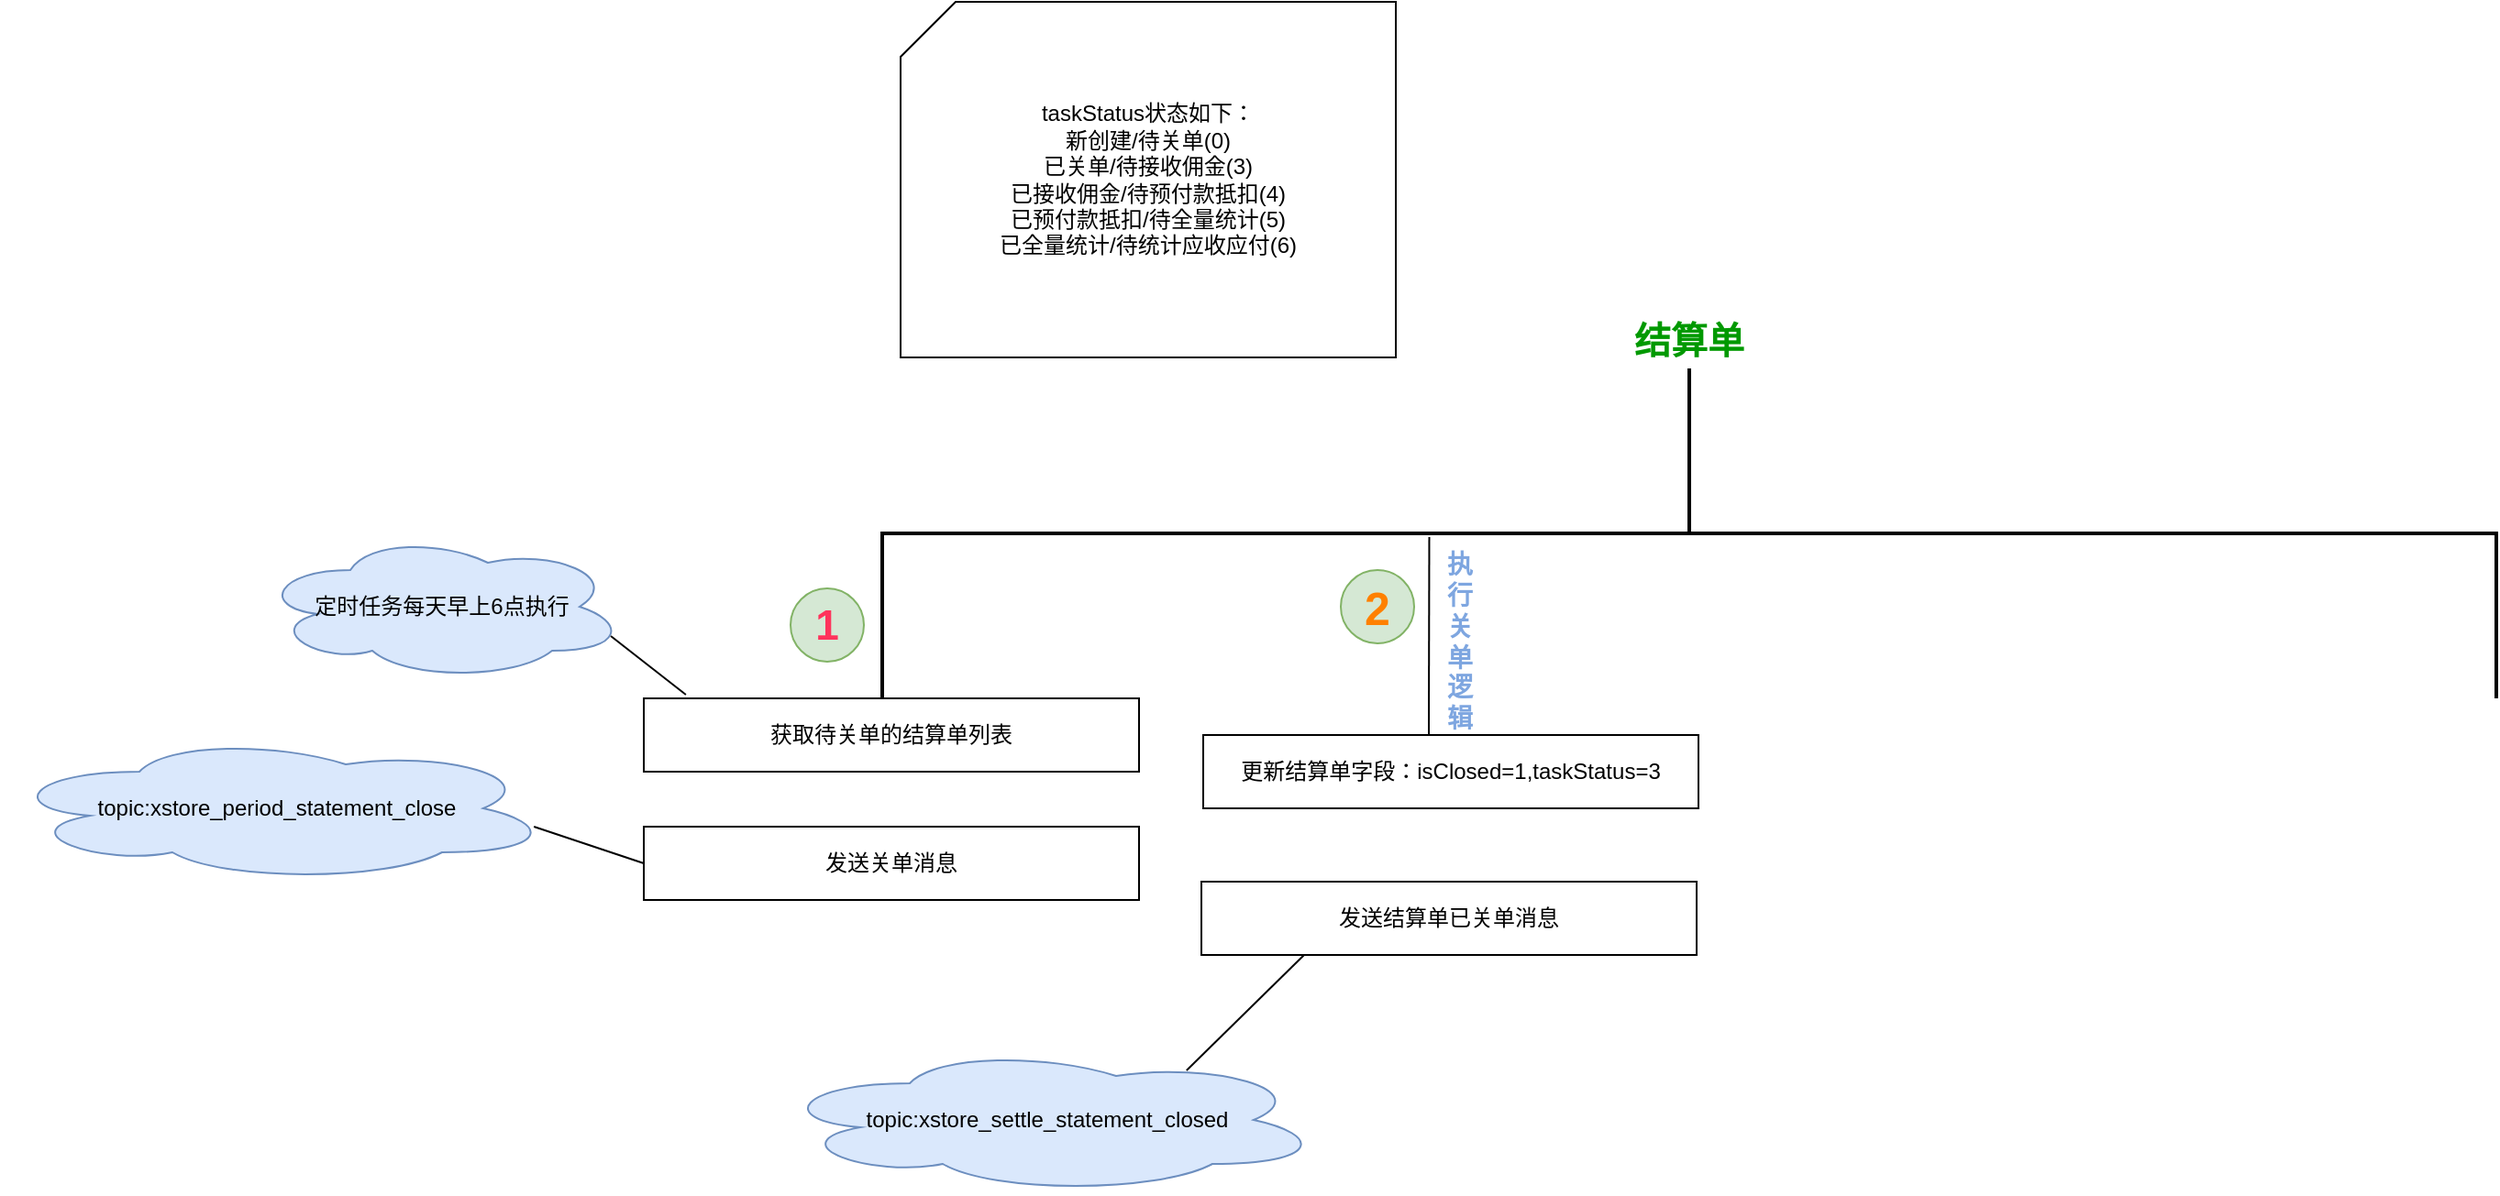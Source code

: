 <mxfile version="11.1.1" type="github"><diagram id="C5Zspx6FG5GKpHfy4KO2" name="计费结算票据全域"><mxGraphModel dx="1961" dy="1931" grid="1" gridSize="10" guides="1" tooltips="1" connect="1" arrows="1" fold="1" page="1" pageScale="1" pageWidth="827" pageHeight="1169" math="0" shadow="0"><root><mxCell id="0"/><mxCell id="1" parent="0"/><mxCell id="KCnSIdpLE4XOOcEvIByP-1" value="" style="strokeWidth=2;html=1;shape=mxgraph.flowchart.annotation_2;align=left;pointerEvents=1;direction=south;" vertex="1" parent="1"><mxGeometry x="-300" y="20" width="880" height="180" as="geometry"/></mxCell><mxCell id="KCnSIdpLE4XOOcEvIByP-2" value="获取待关单的结算单列表" style="rounded=0;whiteSpace=wrap;html=1;" vertex="1" parent="1"><mxGeometry x="-430" y="200" width="270" height="40" as="geometry"/></mxCell><mxCell id="KCnSIdpLE4XOOcEvIByP-3" value="定时任务每天早上6点执行" style="ellipse;shape=cloud;whiteSpace=wrap;html=1;fillColor=#dae8fc;strokeColor=#6c8ebf;" vertex="1" parent="1"><mxGeometry x="-640" y="110" width="200" height="80" as="geometry"/></mxCell><mxCell id="KCnSIdpLE4XOOcEvIByP-4" value="发送关单消息" style="rounded=0;whiteSpace=wrap;html=1;" vertex="1" parent="1"><mxGeometry x="-430" y="270" width="270" height="40" as="geometry"/></mxCell><mxCell id="KCnSIdpLE4XOOcEvIByP-5" value="" style="endArrow=none;html=1;exitX=0.96;exitY=0.7;exitDx=0;exitDy=0;exitPerimeter=0;entryX=0.085;entryY=-0.05;entryDx=0;entryDy=0;entryPerimeter=0;" edge="1" parent="1" source="KCnSIdpLE4XOOcEvIByP-3" target="KCnSIdpLE4XOOcEvIByP-2"><mxGeometry width="50" height="50" relative="1" as="geometry"><mxPoint x="-470" y="220" as="sourcePoint"/><mxPoint x="-420" y="170" as="targetPoint"/></mxGeometry></mxCell><mxCell id="KCnSIdpLE4XOOcEvIByP-6" value="topic:xstore_period_statement_close" style="ellipse;shape=cloud;whiteSpace=wrap;html=1;fillColor=#dae8fc;strokeColor=#6c8ebf;" vertex="1" parent="1"><mxGeometry x="-780" y="220" width="300" height="80" as="geometry"/></mxCell><mxCell id="KCnSIdpLE4XOOcEvIByP-7" value="" style="endArrow=none;html=1;exitX=0.967;exitY=0.625;exitDx=0;exitDy=0;exitPerimeter=0;entryX=0;entryY=0.5;entryDx=0;entryDy=0;" edge="1" parent="1" source="KCnSIdpLE4XOOcEvIByP-6" target="KCnSIdpLE4XOOcEvIByP-4"><mxGeometry width="50" height="50" relative="1" as="geometry"><mxPoint x="-443" y="207" as="sourcePoint"/><mxPoint x="-402.05" y="239" as="targetPoint"/></mxGeometry></mxCell><mxCell id="KCnSIdpLE4XOOcEvIByP-9" value="" style="ellipse;whiteSpace=wrap;html=1;aspect=fixed;fillColor=#d5e8d4;strokeColor=#82b366;" vertex="1" parent="1"><mxGeometry x="-350" y="140" width="40" height="40" as="geometry"/></mxCell><mxCell id="KCnSIdpLE4XOOcEvIByP-10" value="&lt;font style=&quot;font-size: 23px&quot; color=&quot;#FF335C&quot;&gt;&lt;b&gt;1&lt;/b&gt;&lt;/font&gt;" style="text;html=1;strokeColor=none;fillColor=none;align=center;verticalAlign=middle;whiteSpace=wrap;rounded=0;" vertex="1" parent="1"><mxGeometry x="-350" y="150" width="40" height="20" as="geometry"/></mxCell><mxCell id="KCnSIdpLE4XOOcEvIByP-11" value="" style="endArrow=none;html=1;" edge="1" parent="1" target="KCnSIdpLE4XOOcEvIByP-1"><mxGeometry width="50" height="50" relative="1" as="geometry"><mxPoint x="-20" y="200" as="sourcePoint"/><mxPoint x="30" y="150" as="targetPoint"/></mxGeometry></mxCell><mxCell id="KCnSIdpLE4XOOcEvIByP-12" value="" style="endArrow=none;html=1;entryX=0.511;entryY=0.727;entryDx=0;entryDy=0;entryPerimeter=0;" edge="1" parent="1"><mxGeometry width="50" height="50" relative="1" as="geometry"><mxPoint x="-2" y="220" as="sourcePoint"/><mxPoint x="-1.76" y="111.98" as="targetPoint"/></mxGeometry></mxCell><mxCell id="KCnSIdpLE4XOOcEvIByP-13" value="" style="ellipse;whiteSpace=wrap;html=1;aspect=fixed;fillColor=#d5e8d4;strokeColor=#82b366;" vertex="1" parent="1"><mxGeometry x="-50" y="130" width="40" height="40" as="geometry"/></mxCell><mxCell id="KCnSIdpLE4XOOcEvIByP-14" value="&lt;font style=&quot;font-size: 25px&quot;&gt;&lt;b&gt;&lt;font style=&quot;font-size: 25px&quot; color=&quot;#FF8000&quot;&gt;2&lt;/font&gt;&lt;/b&gt;&lt;/font&gt;" style="text;html=1;strokeColor=none;fillColor=none;align=center;verticalAlign=middle;whiteSpace=wrap;rounded=0;" vertex="1" parent="1"><mxGeometry x="-50" y="140" width="40" height="20" as="geometry"/></mxCell><mxCell id="KCnSIdpLE4XOOcEvIByP-15" value="&lt;font style=&quot;font-size: 14px&quot; color=&quot;#7EA6E0&quot;&gt;&lt;b&gt;&lt;font style=&quot;font-size: 14px&quot;&gt;执行关单逻辑&lt;/font&gt;&lt;/b&gt;&lt;/font&gt;" style="text;html=1;strokeColor=none;fillColor=none;align=center;verticalAlign=middle;whiteSpace=wrap;rounded=0;" vertex="1" parent="1"><mxGeometry x="10" y="144" width="10" height="50" as="geometry"/></mxCell><mxCell id="KCnSIdpLE4XOOcEvIByP-16" value="更新结算单字段：isClosed=1,taskStatus=3" style="rounded=0;whiteSpace=wrap;html=1;" vertex="1" parent="1"><mxGeometry x="-125" y="220" width="270" height="40" as="geometry"/></mxCell><mxCell id="KCnSIdpLE4XOOcEvIByP-17" value="发送结算单已关单消息" style="rounded=0;whiteSpace=wrap;html=1;" vertex="1" parent="1"><mxGeometry x="-126" y="300" width="270" height="40" as="geometry"/></mxCell><mxCell id="KCnSIdpLE4XOOcEvIByP-18" value="topic:xstore_settle_statement_closed" style="ellipse;shape=cloud;whiteSpace=wrap;html=1;fillColor=#dae8fc;strokeColor=#6c8ebf;" vertex="1" parent="1"><mxGeometry x="-360" y="390" width="300" height="80" as="geometry"/></mxCell><mxCell id="KCnSIdpLE4XOOcEvIByP-19" value="" style="endArrow=none;html=1;exitX=0.753;exitY=0.163;exitDx=0;exitDy=0;exitPerimeter=0;" edge="1" parent="1" source="KCnSIdpLE4XOOcEvIByP-18"><mxGeometry width="50" height="50" relative="1" as="geometry"><mxPoint x="-120" y="390" as="sourcePoint"/><mxPoint x="-70" y="340" as="targetPoint"/></mxGeometry></mxCell><mxCell id="KCnSIdpLE4XOOcEvIByP-20" value="taskStatus状态如下：&lt;br&gt;新创建/待关单(0)&lt;br&gt;已关单/待接收佣金(3)&lt;br&gt;已接收佣金/待预付款抵扣(4)&lt;br&gt;已预付款抵扣/待全量统计(5)&lt;br&gt;已全量统计/待统计应收应付(6)" style="shape=card;whiteSpace=wrap;html=1;" vertex="1" parent="1"><mxGeometry x="-290" y="-180" width="270" height="194" as="geometry"/></mxCell><mxCell id="KCnSIdpLE4XOOcEvIByP-21" value="&lt;font size=&quot;1&quot;&gt;&lt;b&gt;&lt;font style=&quot;font-size: 20px&quot; color=&quot;#009900&quot;&gt;结算单&lt;/font&gt;&lt;/b&gt;&lt;/font&gt;" style="text;html=1;strokeColor=none;fillColor=none;align=center;verticalAlign=middle;whiteSpace=wrap;rounded=0;" vertex="1" parent="1"><mxGeometry x="80" y="-6" width="120" height="20" as="geometry"/></mxCell></root></mxGraphModel></diagram></mxfile>